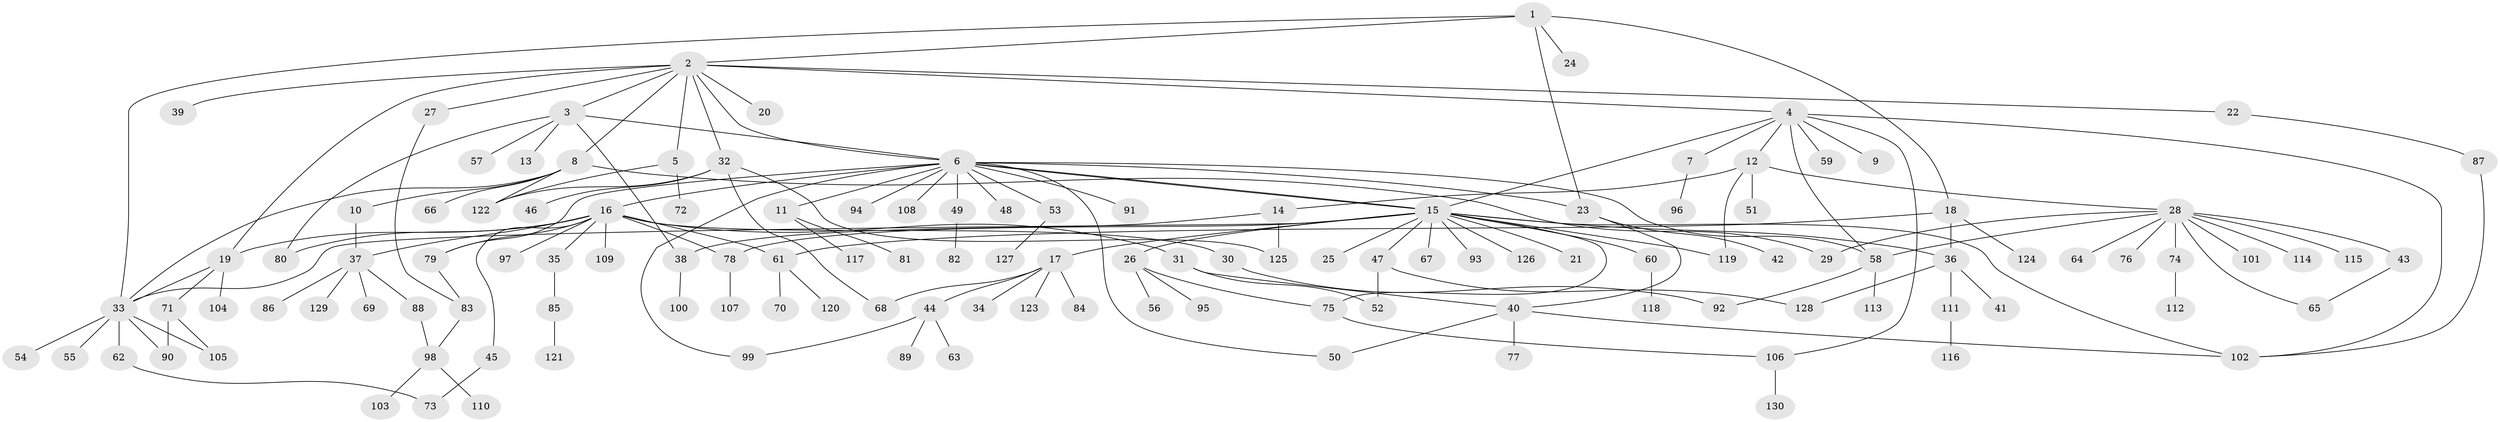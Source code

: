// Generated by graph-tools (version 1.1) at 2025/11/02/27/25 16:11:14]
// undirected, 130 vertices, 169 edges
graph export_dot {
graph [start="1"]
  node [color=gray90,style=filled];
  1;
  2;
  3;
  4;
  5;
  6;
  7;
  8;
  9;
  10;
  11;
  12;
  13;
  14;
  15;
  16;
  17;
  18;
  19;
  20;
  21;
  22;
  23;
  24;
  25;
  26;
  27;
  28;
  29;
  30;
  31;
  32;
  33;
  34;
  35;
  36;
  37;
  38;
  39;
  40;
  41;
  42;
  43;
  44;
  45;
  46;
  47;
  48;
  49;
  50;
  51;
  52;
  53;
  54;
  55;
  56;
  57;
  58;
  59;
  60;
  61;
  62;
  63;
  64;
  65;
  66;
  67;
  68;
  69;
  70;
  71;
  72;
  73;
  74;
  75;
  76;
  77;
  78;
  79;
  80;
  81;
  82;
  83;
  84;
  85;
  86;
  87;
  88;
  89;
  90;
  91;
  92;
  93;
  94;
  95;
  96;
  97;
  98;
  99;
  100;
  101;
  102;
  103;
  104;
  105;
  106;
  107;
  108;
  109;
  110;
  111;
  112;
  113;
  114;
  115;
  116;
  117;
  118;
  119;
  120;
  121;
  122;
  123;
  124;
  125;
  126;
  127;
  128;
  129;
  130;
  1 -- 2;
  1 -- 18;
  1 -- 23;
  1 -- 24;
  1 -- 33;
  2 -- 3;
  2 -- 4;
  2 -- 5;
  2 -- 6;
  2 -- 8;
  2 -- 19;
  2 -- 20;
  2 -- 22;
  2 -- 27;
  2 -- 32;
  2 -- 39;
  3 -- 6;
  3 -- 13;
  3 -- 38;
  3 -- 57;
  3 -- 80;
  4 -- 7;
  4 -- 9;
  4 -- 12;
  4 -- 15;
  4 -- 58;
  4 -- 59;
  4 -- 102;
  4 -- 106;
  5 -- 72;
  5 -- 122;
  6 -- 11;
  6 -- 15;
  6 -- 15;
  6 -- 16;
  6 -- 23;
  6 -- 48;
  6 -- 49;
  6 -- 50;
  6 -- 53;
  6 -- 58;
  6 -- 79;
  6 -- 91;
  6 -- 94;
  6 -- 99;
  6 -- 108;
  7 -- 96;
  8 -- 10;
  8 -- 29;
  8 -- 33;
  8 -- 66;
  8 -- 122;
  10 -- 37;
  11 -- 81;
  11 -- 117;
  12 -- 14;
  12 -- 28;
  12 -- 51;
  12 -- 119;
  14 -- 38;
  14 -- 125;
  15 -- 17;
  15 -- 21;
  15 -- 25;
  15 -- 26;
  15 -- 33;
  15 -- 36;
  15 -- 47;
  15 -- 60;
  15 -- 67;
  15 -- 75;
  15 -- 78;
  15 -- 93;
  15 -- 102;
  15 -- 119;
  15 -- 126;
  16 -- 19;
  16 -- 30;
  16 -- 31;
  16 -- 35;
  16 -- 37;
  16 -- 45;
  16 -- 61;
  16 -- 78;
  16 -- 79;
  16 -- 80;
  16 -- 97;
  16 -- 109;
  17 -- 34;
  17 -- 44;
  17 -- 68;
  17 -- 84;
  17 -- 123;
  18 -- 36;
  18 -- 61;
  18 -- 124;
  19 -- 33;
  19 -- 71;
  19 -- 104;
  22 -- 87;
  23 -- 40;
  23 -- 42;
  26 -- 56;
  26 -- 75;
  26 -- 95;
  27 -- 83;
  28 -- 29;
  28 -- 43;
  28 -- 58;
  28 -- 64;
  28 -- 65;
  28 -- 74;
  28 -- 76;
  28 -- 101;
  28 -- 114;
  28 -- 115;
  30 -- 92;
  31 -- 40;
  31 -- 52;
  32 -- 46;
  32 -- 68;
  32 -- 122;
  32 -- 125;
  33 -- 54;
  33 -- 55;
  33 -- 62;
  33 -- 90;
  33 -- 105;
  35 -- 85;
  36 -- 41;
  36 -- 111;
  36 -- 128;
  37 -- 69;
  37 -- 86;
  37 -- 88;
  37 -- 129;
  38 -- 100;
  40 -- 50;
  40 -- 77;
  40 -- 102;
  43 -- 65;
  44 -- 63;
  44 -- 89;
  44 -- 99;
  45 -- 73;
  47 -- 52;
  47 -- 128;
  49 -- 82;
  53 -- 127;
  58 -- 92;
  58 -- 113;
  60 -- 118;
  61 -- 70;
  61 -- 120;
  62 -- 73;
  71 -- 90;
  71 -- 105;
  74 -- 112;
  75 -- 106;
  78 -- 107;
  79 -- 83;
  83 -- 98;
  85 -- 121;
  87 -- 102;
  88 -- 98;
  98 -- 103;
  98 -- 110;
  106 -- 130;
  111 -- 116;
}
